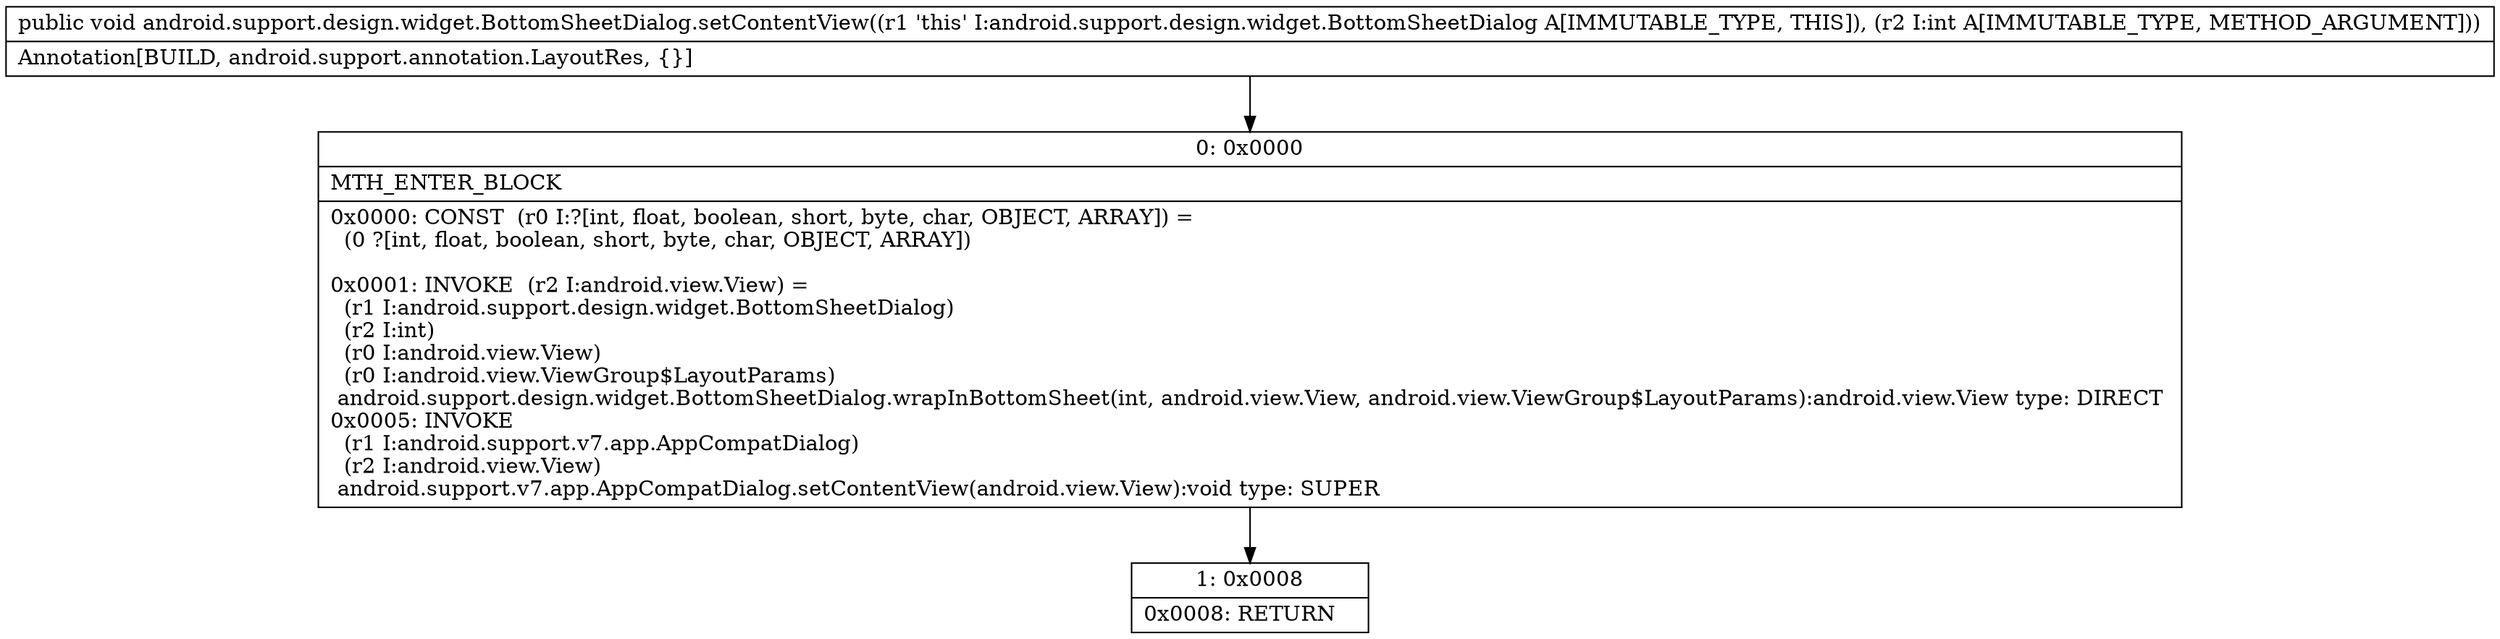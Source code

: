 digraph "CFG forandroid.support.design.widget.BottomSheetDialog.setContentView(I)V" {
Node_0 [shape=record,label="{0\:\ 0x0000|MTH_ENTER_BLOCK\l|0x0000: CONST  (r0 I:?[int, float, boolean, short, byte, char, OBJECT, ARRAY]) = \l  (0 ?[int, float, boolean, short, byte, char, OBJECT, ARRAY])\l \l0x0001: INVOKE  (r2 I:android.view.View) = \l  (r1 I:android.support.design.widget.BottomSheetDialog)\l  (r2 I:int)\l  (r0 I:android.view.View)\l  (r0 I:android.view.ViewGroup$LayoutParams)\l android.support.design.widget.BottomSheetDialog.wrapInBottomSheet(int, android.view.View, android.view.ViewGroup$LayoutParams):android.view.View type: DIRECT \l0x0005: INVOKE  \l  (r1 I:android.support.v7.app.AppCompatDialog)\l  (r2 I:android.view.View)\l android.support.v7.app.AppCompatDialog.setContentView(android.view.View):void type: SUPER \l}"];
Node_1 [shape=record,label="{1\:\ 0x0008|0x0008: RETURN   \l}"];
MethodNode[shape=record,label="{public void android.support.design.widget.BottomSheetDialog.setContentView((r1 'this' I:android.support.design.widget.BottomSheetDialog A[IMMUTABLE_TYPE, THIS]), (r2 I:int A[IMMUTABLE_TYPE, METHOD_ARGUMENT]))  | Annotation[BUILD, android.support.annotation.LayoutRes, \{\}]\l}"];
MethodNode -> Node_0;
Node_0 -> Node_1;
}

